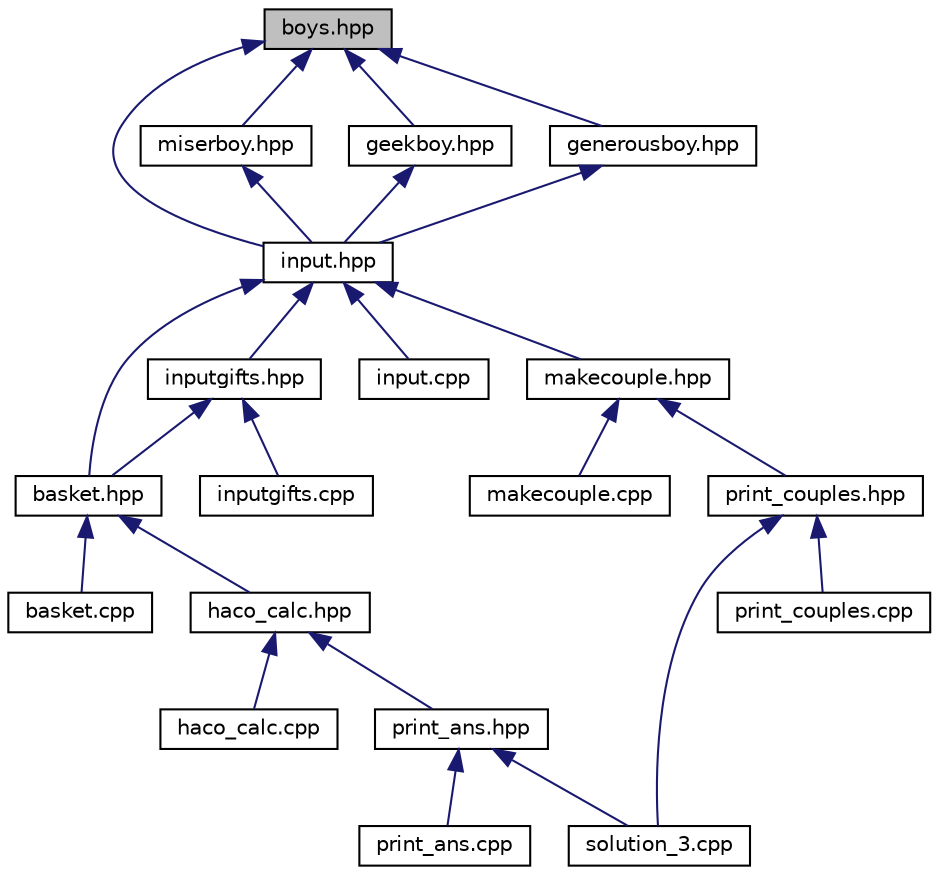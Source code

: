 digraph "boys.hpp"
{
  edge [fontname="Helvetica",fontsize="10",labelfontname="Helvetica",labelfontsize="10"];
  node [fontname="Helvetica",fontsize="10",shape=record];
  Node1 [label="boys.hpp",height=0.2,width=0.4,color="black", fillcolor="grey75", style="filled", fontcolor="black"];
  Node1 -> Node2 [dir="back",color="midnightblue",fontsize="10",style="solid",fontname="Helvetica"];
  Node2 [label="input.hpp",height=0.2,width=0.4,color="black", fillcolor="white", style="filled",URL="$input_8hpp.html"];
  Node2 -> Node3 [dir="back",color="midnightblue",fontsize="10",style="solid",fontname="Helvetica"];
  Node3 [label="inputgifts.hpp",height=0.2,width=0.4,color="black", fillcolor="white", style="filled",URL="$inputgifts_8hpp.html"];
  Node3 -> Node4 [dir="back",color="midnightblue",fontsize="10",style="solid",fontname="Helvetica"];
  Node4 [label="basket.hpp",height=0.2,width=0.4,color="black", fillcolor="white", style="filled",URL="$basket_8hpp.html"];
  Node4 -> Node5 [dir="back",color="midnightblue",fontsize="10",style="solid",fontname="Helvetica"];
  Node5 [label="basket.cpp",height=0.2,width=0.4,color="black", fillcolor="white", style="filled",URL="$basket_8cpp.html"];
  Node4 -> Node6 [dir="back",color="midnightblue",fontsize="10",style="solid",fontname="Helvetica"];
  Node6 [label="haco_calc.hpp",height=0.2,width=0.4,color="black", fillcolor="white", style="filled",URL="$haco__calc_8hpp.html"];
  Node6 -> Node7 [dir="back",color="midnightblue",fontsize="10",style="solid",fontname="Helvetica"];
  Node7 [label="haco_calc.cpp",height=0.2,width=0.4,color="black", fillcolor="white", style="filled",URL="$haco__calc_8cpp.html"];
  Node6 -> Node8 [dir="back",color="midnightblue",fontsize="10",style="solid",fontname="Helvetica"];
  Node8 [label="print_ans.hpp",height=0.2,width=0.4,color="black", fillcolor="white", style="filled",URL="$print__ans_8hpp.html"];
  Node8 -> Node9 [dir="back",color="midnightblue",fontsize="10",style="solid",fontname="Helvetica"];
  Node9 [label="print_ans.cpp",height=0.2,width=0.4,color="black", fillcolor="white", style="filled",URL="$print__ans_8cpp.html"];
  Node8 -> Node10 [dir="back",color="midnightblue",fontsize="10",style="solid",fontname="Helvetica"];
  Node10 [label="solution_3.cpp",height=0.2,width=0.4,color="black", fillcolor="white", style="filled",URL="$solution__3_8cpp.html"];
  Node3 -> Node11 [dir="back",color="midnightblue",fontsize="10",style="solid",fontname="Helvetica"];
  Node11 [label="inputgifts.cpp",height=0.2,width=0.4,color="black", fillcolor="white", style="filled",URL="$inputgifts_8cpp.html"];
  Node2 -> Node4 [dir="back",color="midnightblue",fontsize="10",style="solid",fontname="Helvetica"];
  Node2 -> Node12 [dir="back",color="midnightblue",fontsize="10",style="solid",fontname="Helvetica"];
  Node12 [label="input.cpp",height=0.2,width=0.4,color="black", fillcolor="white", style="filled",URL="$input_8cpp.html"];
  Node2 -> Node13 [dir="back",color="midnightblue",fontsize="10",style="solid",fontname="Helvetica"];
  Node13 [label="makecouple.hpp",height=0.2,width=0.4,color="black", fillcolor="white", style="filled",URL="$makecouple_8hpp.html"];
  Node13 -> Node14 [dir="back",color="midnightblue",fontsize="10",style="solid",fontname="Helvetica"];
  Node14 [label="makecouple.cpp",height=0.2,width=0.4,color="black", fillcolor="white", style="filled",URL="$makecouple_8cpp.html"];
  Node13 -> Node15 [dir="back",color="midnightblue",fontsize="10",style="solid",fontname="Helvetica"];
  Node15 [label="print_couples.hpp",height=0.2,width=0.4,color="black", fillcolor="white", style="filled",URL="$print__couples_8hpp.html"];
  Node15 -> Node16 [dir="back",color="midnightblue",fontsize="10",style="solid",fontname="Helvetica"];
  Node16 [label="print_couples.cpp",height=0.2,width=0.4,color="black", fillcolor="white", style="filled",URL="$print__couples_8cpp.html"];
  Node15 -> Node10 [dir="back",color="midnightblue",fontsize="10",style="solid",fontname="Helvetica"];
  Node1 -> Node17 [dir="back",color="midnightblue",fontsize="10",style="solid",fontname="Helvetica"];
  Node17 [label="miserboy.hpp",height=0.2,width=0.4,color="black", fillcolor="white", style="filled",URL="$miserboy_8hpp.html"];
  Node17 -> Node2 [dir="back",color="midnightblue",fontsize="10",style="solid",fontname="Helvetica"];
  Node1 -> Node18 [dir="back",color="midnightblue",fontsize="10",style="solid",fontname="Helvetica"];
  Node18 [label="geekboy.hpp",height=0.2,width=0.4,color="black", fillcolor="white", style="filled",URL="$geekboy_8hpp.html"];
  Node18 -> Node2 [dir="back",color="midnightblue",fontsize="10",style="solid",fontname="Helvetica"];
  Node1 -> Node19 [dir="back",color="midnightblue",fontsize="10",style="solid",fontname="Helvetica"];
  Node19 [label="generousboy.hpp",height=0.2,width=0.4,color="black", fillcolor="white", style="filled",URL="$generousboy_8hpp.html"];
  Node19 -> Node2 [dir="back",color="midnightblue",fontsize="10",style="solid",fontname="Helvetica"];
}

